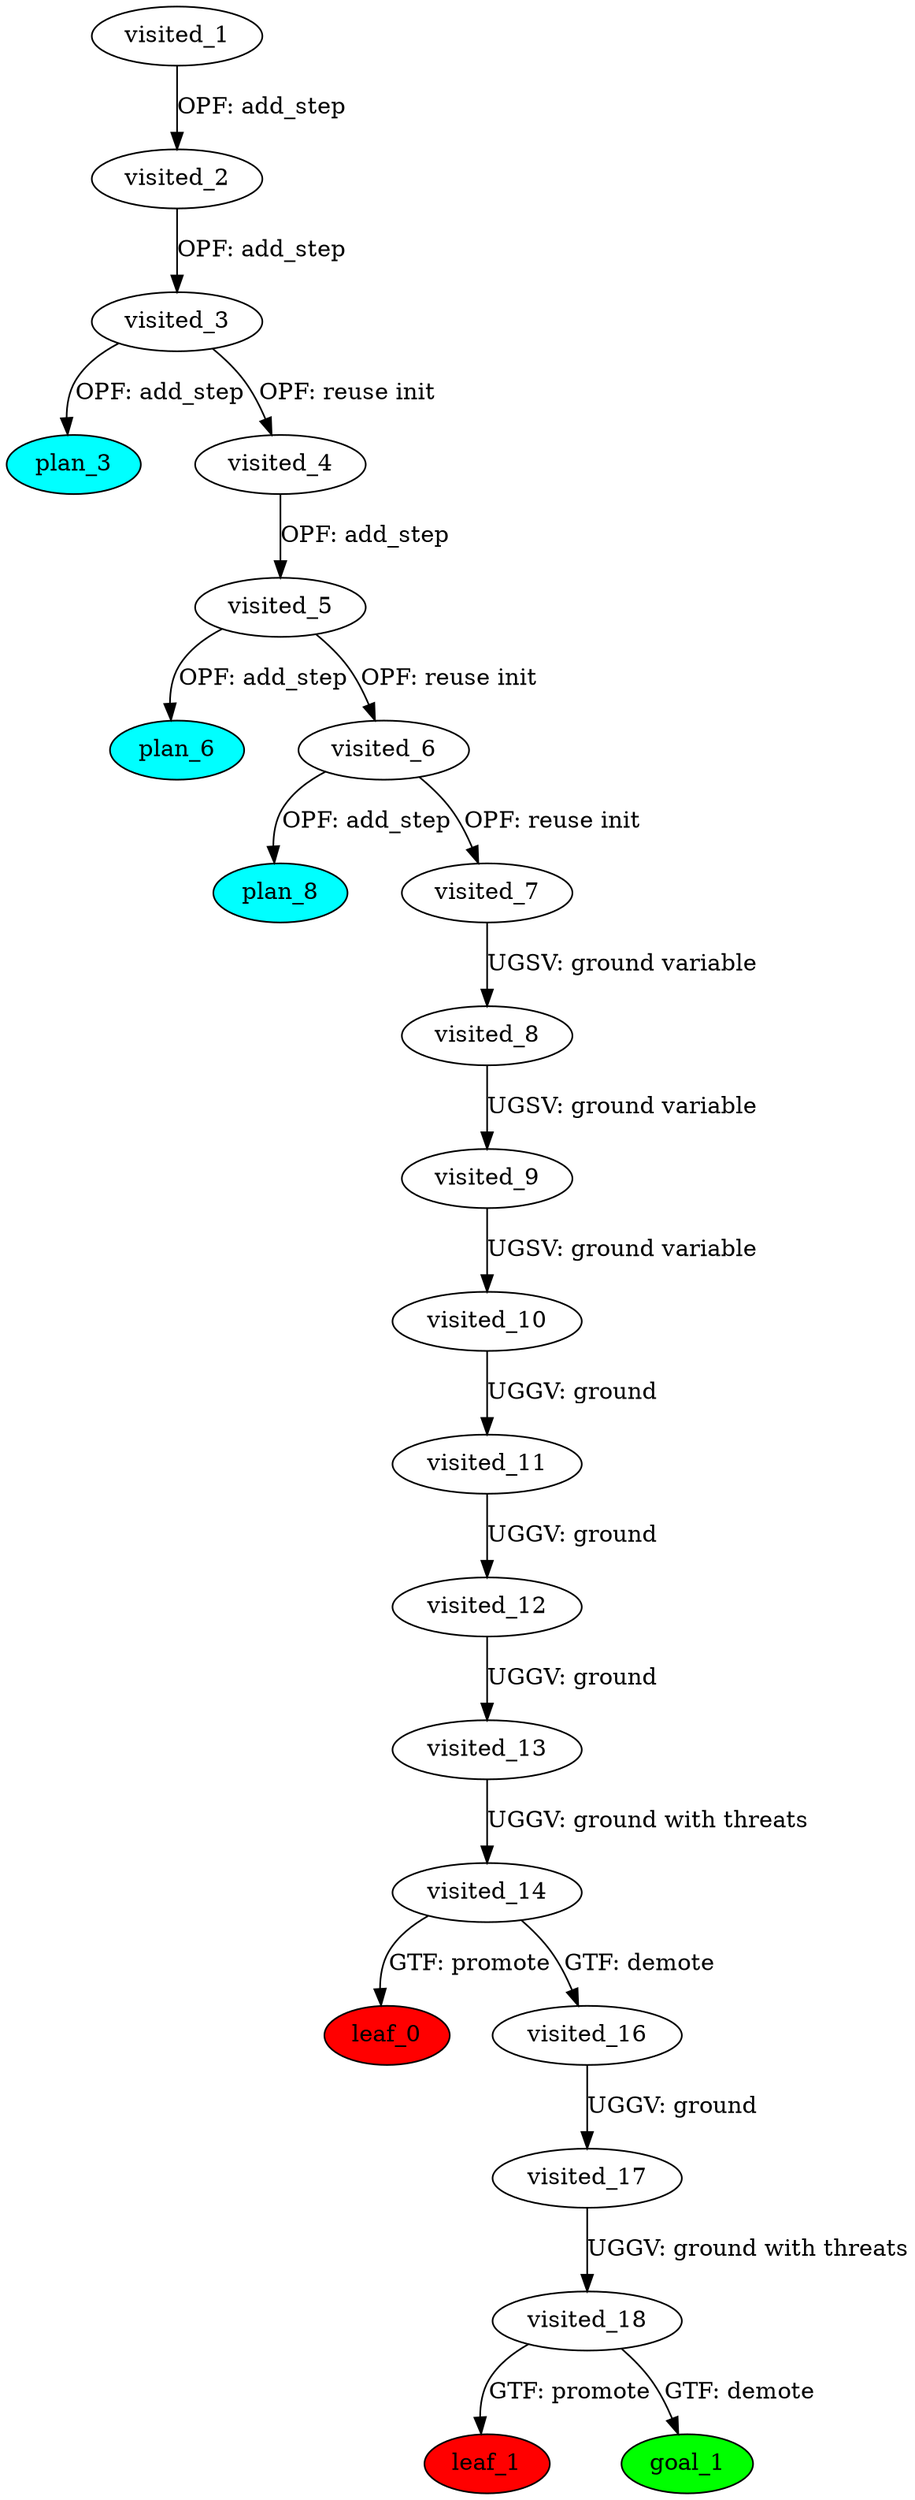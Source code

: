 digraph {
	"43eeb1cc-baec-4522-1d45-42c00b69f087" [label=plan_0 fillcolor=cyan style=filled]
	"43eeb1cc-baec-4522-1d45-42c00b69f087" [label=visited_1 fillcolor=white style=filled]
	"abb59951-a41b-5e70-e5c1-3db7e5caf474" [label=plan_1 fillcolor=cyan style=filled]
	"43eeb1cc-baec-4522-1d45-42c00b69f087" -> "abb59951-a41b-5e70-e5c1-3db7e5caf474" [label="OPF: add_step"]
	"abb59951-a41b-5e70-e5c1-3db7e5caf474" [label=visited_2 fillcolor=white style=filled]
	"7cff0d7d-a523-28ff-fb1b-061d5f39c43d" [label=plan_2 fillcolor=cyan style=filled]
	"abb59951-a41b-5e70-e5c1-3db7e5caf474" -> "7cff0d7d-a523-28ff-fb1b-061d5f39c43d" [label="OPF: add_step"]
	"7cff0d7d-a523-28ff-fb1b-061d5f39c43d" [label=visited_3 fillcolor=white style=filled]
	"b59fe038-e438-79a5-f0a5-d6a43b86fb86" [label=plan_3 fillcolor=cyan style=filled]
	"7cff0d7d-a523-28ff-fb1b-061d5f39c43d" -> "b59fe038-e438-79a5-f0a5-d6a43b86fb86" [label="OPF: add_step"]
	"a6653bd7-bda5-428b-5de8-8ea2ccff637a" [label=plan_4 fillcolor=cyan style=filled]
	"7cff0d7d-a523-28ff-fb1b-061d5f39c43d" -> "a6653bd7-bda5-428b-5de8-8ea2ccff637a" [label="OPF: reuse init"]
	"a6653bd7-bda5-428b-5de8-8ea2ccff637a" [label=visited_4 fillcolor=white style=filled]
	"40421839-ca50-1415-016d-6695771e3708" [label=plan_5 fillcolor=cyan style=filled]
	"a6653bd7-bda5-428b-5de8-8ea2ccff637a" -> "40421839-ca50-1415-016d-6695771e3708" [label="OPF: add_step"]
	"40421839-ca50-1415-016d-6695771e3708" [label=visited_5 fillcolor=white style=filled]
	"248d2d89-02e5-cb80-ecd8-e335a17353e7" [label=plan_6 fillcolor=cyan style=filled]
	"40421839-ca50-1415-016d-6695771e3708" -> "248d2d89-02e5-cb80-ecd8-e335a17353e7" [label="OPF: add_step"]
	"bc78cb61-bd4e-d487-4e3f-86e98186339b" [label=plan_7 fillcolor=cyan style=filled]
	"40421839-ca50-1415-016d-6695771e3708" -> "bc78cb61-bd4e-d487-4e3f-86e98186339b" [label="OPF: reuse init"]
	"bc78cb61-bd4e-d487-4e3f-86e98186339b" [label=visited_6 fillcolor=white style=filled]
	"f0670e4c-3bf9-9938-49b6-05d1f1d3babf" [label=plan_8 fillcolor=cyan style=filled]
	"bc78cb61-bd4e-d487-4e3f-86e98186339b" -> "f0670e4c-3bf9-9938-49b6-05d1f1d3babf" [label="OPF: add_step"]
	"af233c23-53bc-2a01-e27b-8f7694cab70d" [label=plan_9 fillcolor=cyan style=filled]
	"bc78cb61-bd4e-d487-4e3f-86e98186339b" -> "af233c23-53bc-2a01-e27b-8f7694cab70d" [label="OPF: reuse init"]
	"af233c23-53bc-2a01-e27b-8f7694cab70d" [label=visited_7 fillcolor=white style=filled]
	"ca8f5be2-39c9-c8ec-7d96-cf9007626b78" [label=plan_10 fillcolor=cyan style=filled]
	"af233c23-53bc-2a01-e27b-8f7694cab70d" -> "ca8f5be2-39c9-c8ec-7d96-cf9007626b78" [label="UGSV: ground variable"]
	"ca8f5be2-39c9-c8ec-7d96-cf9007626b78" [label=visited_8 fillcolor=white style=filled]
	"617f028a-4ebd-1bc8-1f3e-0c977c0bb121" [label=plan_11 fillcolor=cyan style=filled]
	"ca8f5be2-39c9-c8ec-7d96-cf9007626b78" -> "617f028a-4ebd-1bc8-1f3e-0c977c0bb121" [label="UGSV: ground variable"]
	"617f028a-4ebd-1bc8-1f3e-0c977c0bb121" [label=visited_9 fillcolor=white style=filled]
	"6f4e8fa4-4e32-a769-88b6-af37247aba74" [label=plan_12 fillcolor=cyan style=filled]
	"617f028a-4ebd-1bc8-1f3e-0c977c0bb121" -> "6f4e8fa4-4e32-a769-88b6-af37247aba74" [label="UGSV: ground variable"]
	"6f4e8fa4-4e32-a769-88b6-af37247aba74" [label=visited_10 fillcolor=white style=filled]
	"6a02c81d-d11b-3751-850f-6ab7d0932803" [label=plan_13 fillcolor=cyan style=filled]
	"6f4e8fa4-4e32-a769-88b6-af37247aba74" -> "6a02c81d-d11b-3751-850f-6ab7d0932803" [label="UGGV: ground"]
	"6a02c81d-d11b-3751-850f-6ab7d0932803" [label=visited_11 fillcolor=white style=filled]
	"a1bbaa6e-e974-25ae-c2cb-40e836f70e19" [label=plan_14 fillcolor=cyan style=filled]
	"6a02c81d-d11b-3751-850f-6ab7d0932803" -> "a1bbaa6e-e974-25ae-c2cb-40e836f70e19" [label="UGGV: ground"]
	"a1bbaa6e-e974-25ae-c2cb-40e836f70e19" [label=visited_12 fillcolor=white style=filled]
	"d3cc2e59-c694-7752-e89e-e608b6d81ab0" [label=plan_15 fillcolor=cyan style=filled]
	"a1bbaa6e-e974-25ae-c2cb-40e836f70e19" -> "d3cc2e59-c694-7752-e89e-e608b6d81ab0" [label="UGGV: ground"]
	"d3cc2e59-c694-7752-e89e-e608b6d81ab0" [label=visited_13 fillcolor=white style=filled]
	"2ab52672-ddc5-c99b-f512-196a35935cc2" [label=plan_16 fillcolor=cyan style=filled]
	"d3cc2e59-c694-7752-e89e-e608b6d81ab0" -> "2ab52672-ddc5-c99b-f512-196a35935cc2" [label="UGGV: ground with threats"]
	"2ab52672-ddc5-c99b-f512-196a35935cc2" [label=visited_14 fillcolor=white style=filled]
	"c3aa492a-3911-5105-8678-4d78330c4f64" [label=plan_17 fillcolor=cyan style=filled]
	"2ab52672-ddc5-c99b-f512-196a35935cc2" -> "c3aa492a-3911-5105-8678-4d78330c4f64" [label="GTF: promote"]
	"7b40a24f-2076-da78-c089-792627a837af" [label=plan_18 fillcolor=cyan style=filled]
	"2ab52672-ddc5-c99b-f512-196a35935cc2" -> "7b40a24f-2076-da78-c089-792627a837af" [label="GTF: demote"]
	"c3aa492a-3911-5105-8678-4d78330c4f64" [label=visited_15 fillcolor=white style=filled]
	"c3aa492a-3911-5105-8678-4d78330c4f64" [label=leaf_0 fillcolor=red style=filled]
	"7b40a24f-2076-da78-c089-792627a837af" [label=visited_16 fillcolor=white style=filled]
	"42f74a66-9c0e-677c-4feb-74d20f8001ec" [label=plan_19 fillcolor=cyan style=filled]
	"7b40a24f-2076-da78-c089-792627a837af" -> "42f74a66-9c0e-677c-4feb-74d20f8001ec" [label="UGGV: ground"]
	"42f74a66-9c0e-677c-4feb-74d20f8001ec" [label=visited_17 fillcolor=white style=filled]
	"4ae170bc-b1c3-deec-f78d-8d387a171522" [label=plan_20 fillcolor=cyan style=filled]
	"42f74a66-9c0e-677c-4feb-74d20f8001ec" -> "4ae170bc-b1c3-deec-f78d-8d387a171522" [label="UGGV: ground with threats"]
	"4ae170bc-b1c3-deec-f78d-8d387a171522" [label=visited_18 fillcolor=white style=filled]
	"5a41e7f9-6137-8bba-28f4-5ce307460647" [label=plan_21 fillcolor=cyan style=filled]
	"4ae170bc-b1c3-deec-f78d-8d387a171522" -> "5a41e7f9-6137-8bba-28f4-5ce307460647" [label="GTF: promote"]
	"9df97618-52df-8e23-8cb5-450057c549b8" [label=plan_22 fillcolor=cyan style=filled]
	"4ae170bc-b1c3-deec-f78d-8d387a171522" -> "9df97618-52df-8e23-8cb5-450057c549b8" [label="GTF: demote"]
	"5a41e7f9-6137-8bba-28f4-5ce307460647" [label=visited_19 fillcolor=white style=filled]
	"5a41e7f9-6137-8bba-28f4-5ce307460647" [label=leaf_1 fillcolor=red style=filled]
	"9df97618-52df-8e23-8cb5-450057c549b8" [label=visited_20 fillcolor=white style=filled]
	"9df97618-52df-8e23-8cb5-450057c549b8" [label=goal_1 fillcolor=green style=filled]
}
